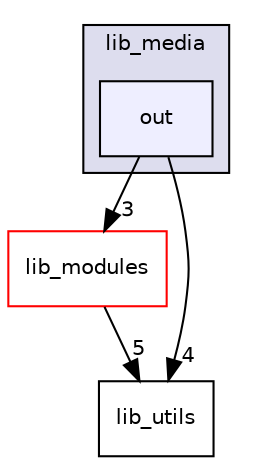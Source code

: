digraph "out" {
  compound=true
  node [ fontsize="10", fontname="Helvetica"];
  edge [ labelfontsize="10", labelfontname="Helvetica"];
  subgraph clusterdir_4ee8d800e6bc95c0172b2b45e324b930 {
    graph [ bgcolor="#ddddee", pencolor="black", label="lib_media" fontname="Helvetica", fontsize="10", URL="dir_4ee8d800e6bc95c0172b2b45e324b930.html"]
  dir_17b4ab6d3242310827462d52d293b62c [shape=box, label="out", style="filled", fillcolor="#eeeeff", pencolor="black", URL="dir_17b4ab6d3242310827462d52d293b62c.html"];
  }
  dir_e3d70ae8158957779c7fc9bbac2effda [shape=box label="lib_modules" fillcolor="white" style="filled" color="red" URL="dir_e3d70ae8158957779c7fc9bbac2effda.html"];
  dir_c17dc64c98cba5e3a5d53b0eb213fc8d [shape=box label="lib_utils" URL="dir_c17dc64c98cba5e3a5d53b0eb213fc8d.html"];
  dir_17b4ab6d3242310827462d52d293b62c->dir_e3d70ae8158957779c7fc9bbac2effda [headlabel="3", labeldistance=1.5 headhref="dir_000015_000001.html"];
  dir_17b4ab6d3242310827462d52d293b62c->dir_c17dc64c98cba5e3a5d53b0eb213fc8d [headlabel="4", labeldistance=1.5 headhref="dir_000015_000016.html"];
  dir_e3d70ae8158957779c7fc9bbac2effda->dir_c17dc64c98cba5e3a5d53b0eb213fc8d [headlabel="5", labeldistance=1.5 headhref="dir_000001_000016.html"];
}
